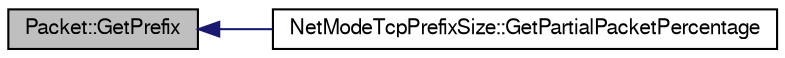 digraph G
{
  edge [fontname="FreeSans",fontsize="10",labelfontname="FreeSans",labelfontsize="10"];
  node [fontname="FreeSans",fontsize="10",shape=record];
  rankdir=LR;
  Node1 [label="Packet::GetPrefix",height=0.2,width=0.4,color="black", fillcolor="grey75", style="filled" fontcolor="black"];
  Node1 -> Node2 [dir=back,color="midnightblue",fontsize="10",style="solid",fontname="FreeSans"];
  Node2 [label="NetModeTcpPrefixSize::GetPartialPacketPercentage",height=0.2,width=0.4,color="black", fillcolor="white", style="filled",URL="$class_net_mode_tcp_prefix_size.html#a9cef3f55fdd4fd5db6f6a2570c9178a5"];
}
